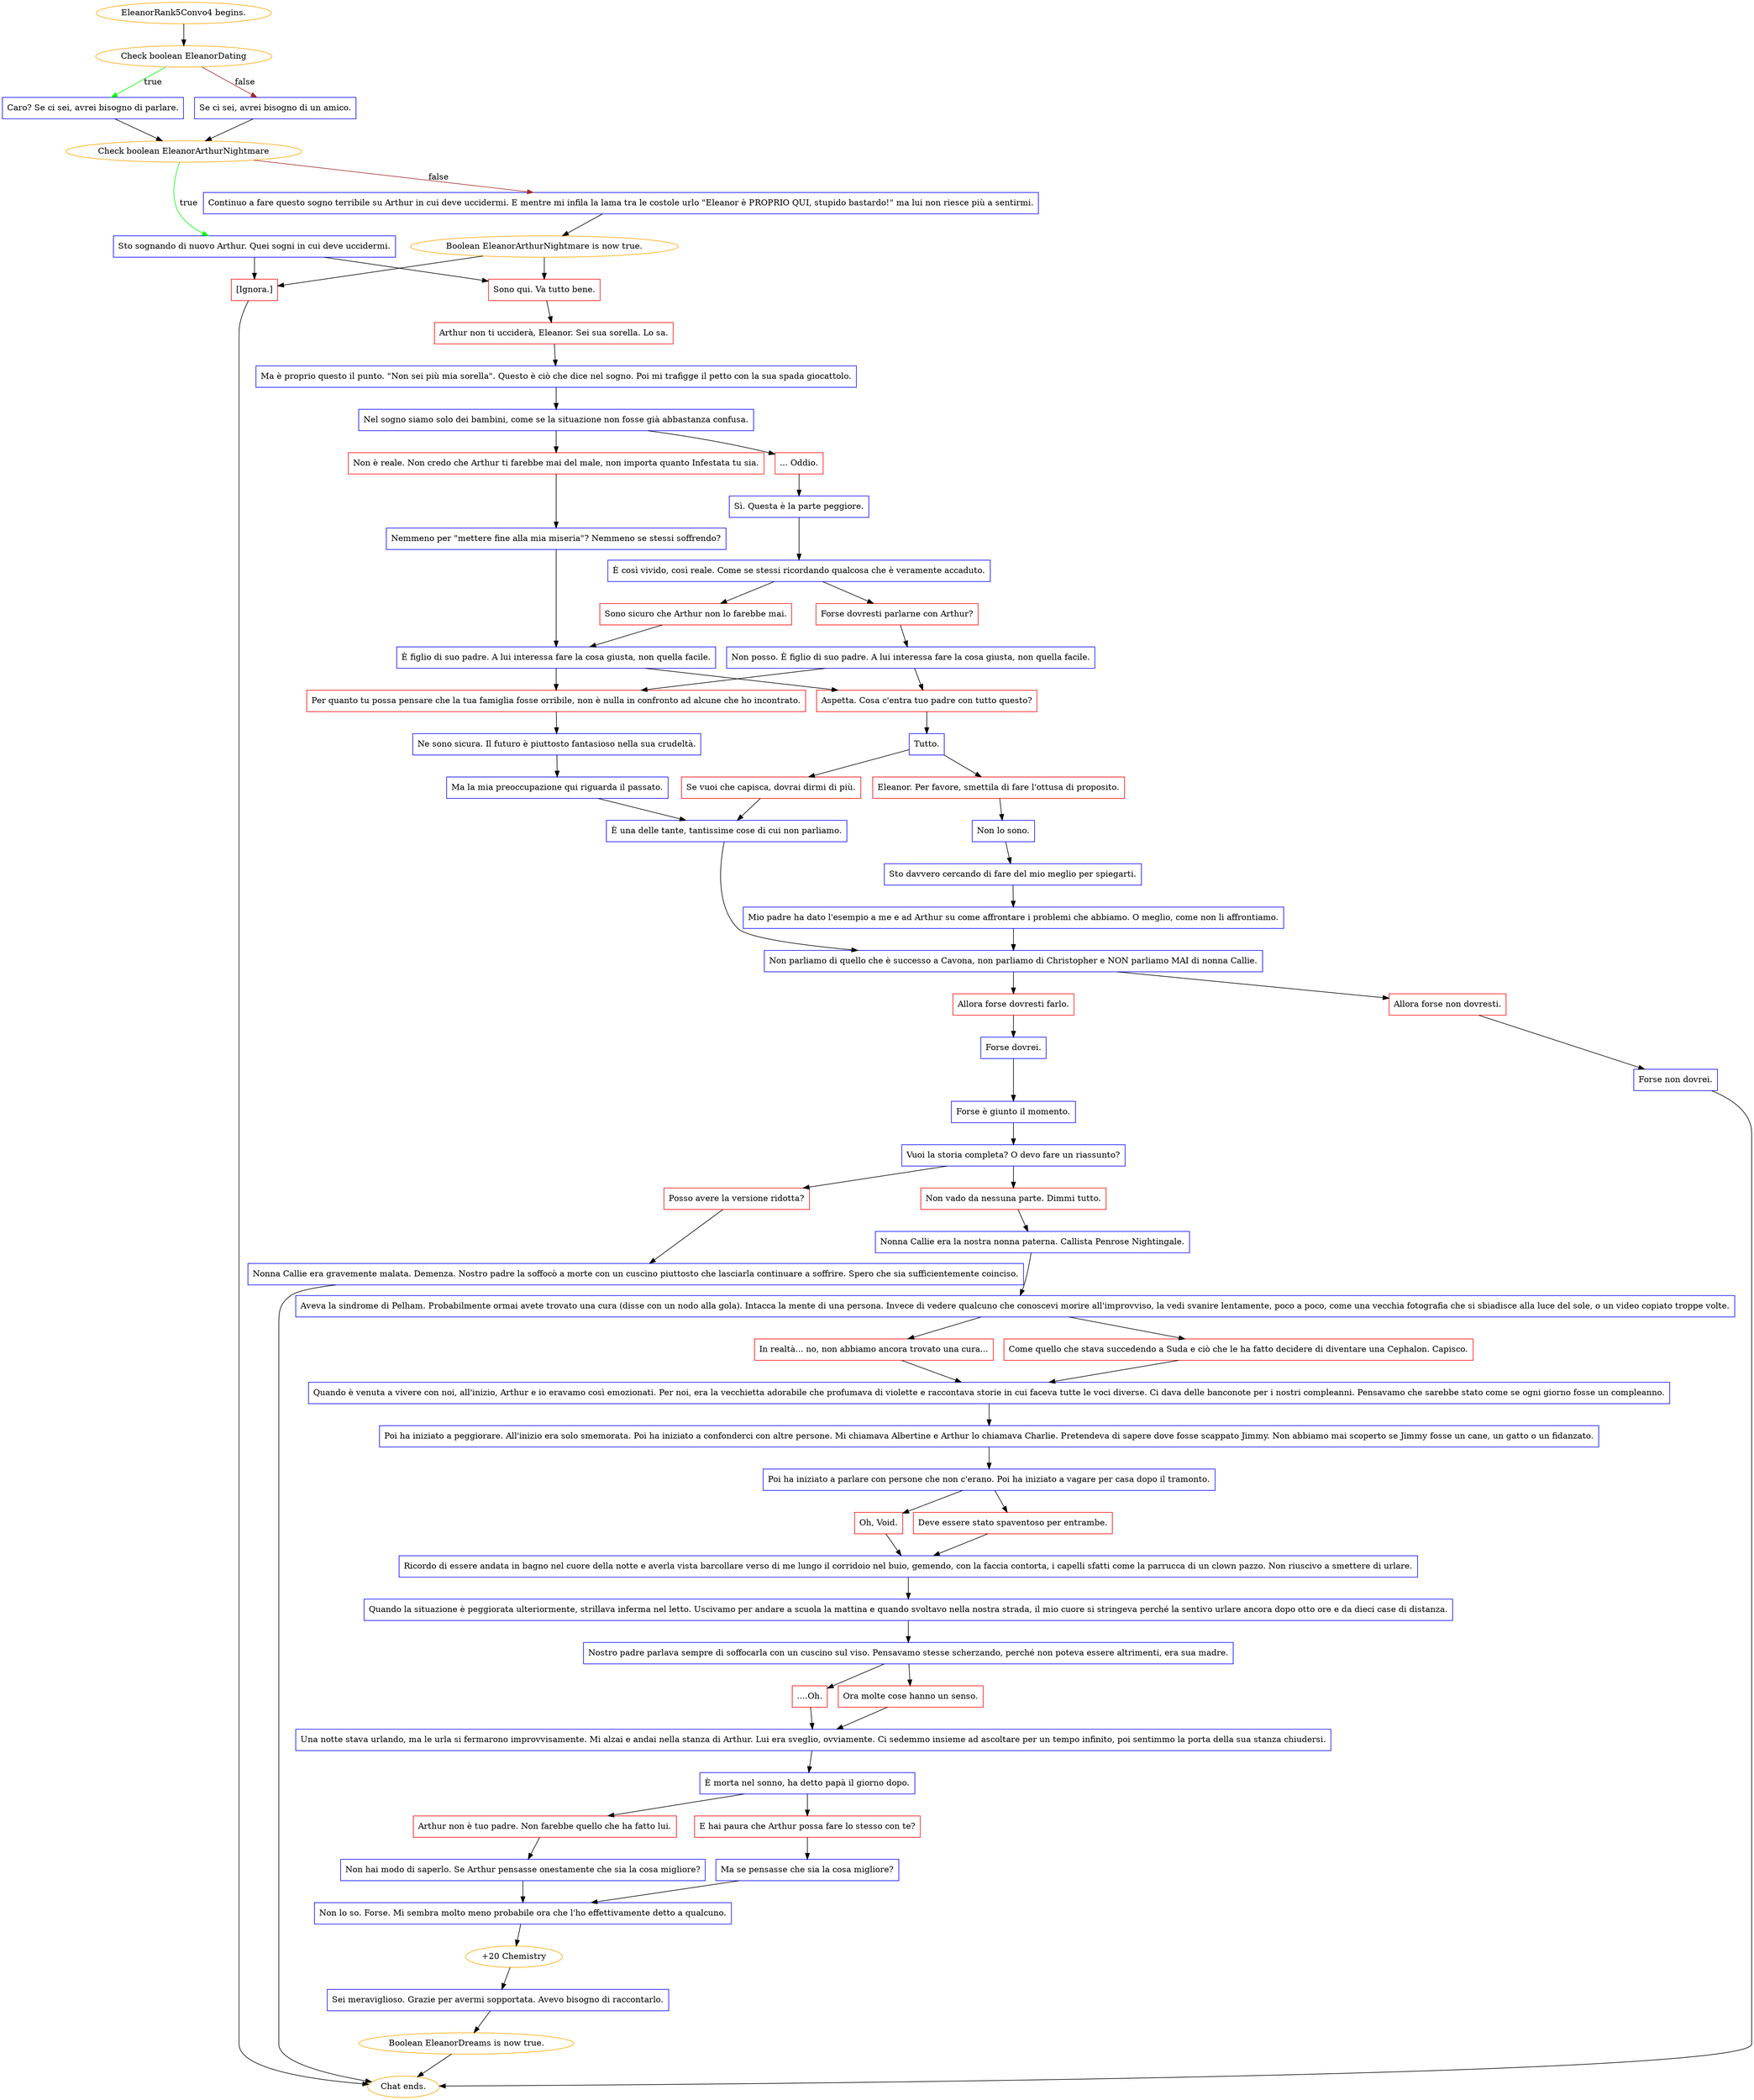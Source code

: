 digraph {
	"EleanorRank5Convo4 begins." [color=orange];
		"EleanorRank5Convo4 begins." -> j3881205893;
	j3881205893 [label="Check boolean EleanorDating",color=orange];
		j3881205893 -> j3089580839 [label=true,color=green];
		j3881205893 -> j750803076 [label=false,color=brown];
	j3089580839 [label="Caro? Se ci sei, avrei bisogno di parlare.",shape=box,color=blue];
		j3089580839 -> j3704551816;
	j750803076 [label="Se ci sei, avrei bisogno di un amico.",shape=box,color=blue];
		j750803076 -> j3704551816;
	j3704551816 [label="Check boolean EleanorArthurNightmare",color=orange];
		j3704551816 -> j2726899315 [label=true,color=green];
		j3704551816 -> j585441128 [label=false,color=brown];
	j2726899315 [label="Sto sognando di nuovo Arthur. Quei sogni in cui deve uccidermi.",shape=box,color=blue];
		j2726899315 -> j3269412094;
		j2726899315 -> j4060732423;
	j585441128 [label="Continuo a fare questo sogno terribile su Arthur in cui deve uccidermi. E mentre mi infila la lama tra le costole urlo \"Eleanor è PROPRIO QUI, stupido bastardo!\" ma lui non riesce più a sentirmi.",shape=box,color=blue];
		j585441128 -> j561526907;
	j3269412094 [label="Sono qui. Va tutto bene.",shape=box,color=red];
		j3269412094 -> j382560074;
	j4060732423 [label="[Ignora.]",shape=box,color=red];
		j4060732423 -> "Chat ends.";
	j561526907 [label="Boolean EleanorArthurNightmare is now true.",color=orange];
		j561526907 -> j3269412094;
		j561526907 -> j4060732423;
	j382560074 [label="Arthur non ti ucciderà, Eleanor. Sei sua sorella. Lo sa.",shape=box,color=red];
		j382560074 -> j714885260;
	"Chat ends." [color=orange];
	j714885260 [label="Ma è proprio questo il punto. \"Non sei più mia sorella\". Questo è ciò che dice nel sogno. Poi mi trafigge il petto con la sua spada giocattolo.",shape=box,color=blue];
		j714885260 -> j259250780;
	j259250780 [label="Nel sogno siamo solo dei bambini, come se la situazione non fosse già abbastanza confusa.",shape=box,color=blue];
		j259250780 -> j1372761387;
		j259250780 -> j3396283757;
	j1372761387 [label="Non è reale. Non credo che Arthur ti farebbe mai del male, non importa quanto Infestata tu sia.",shape=box,color=red];
		j1372761387 -> j466137956;
	j3396283757 [label="... Oddio.",shape=box,color=red];
		j3396283757 -> j1375452589;
	j466137956 [label="Nemmeno per \"mettere fine alla mia miseria\"? Nemmeno se stessi soffrendo?",shape=box,color=blue];
		j466137956 -> j1141195011;
	j1375452589 [label="Sì. Questa è la parte peggiore.",shape=box,color=blue];
		j1375452589 -> j559493773;
	j1141195011 [label="È figlio di suo padre. A lui interessa fare la cosa giusta, non quella facile.",shape=box,color=blue];
		j1141195011 -> j3820809226;
		j1141195011 -> j3106486491;
	j559493773 [label="È così vivido, così reale. Come se stessi ricordando qualcosa che è veramente accaduto.",shape=box,color=blue];
		j559493773 -> j1976885771;
		j559493773 -> j3527166130;
	j3820809226 [label="Per quanto tu possa pensare che la tua famiglia fosse orribile, non è nulla in confronto ad alcune che ho incontrato.",shape=box,color=red];
		j3820809226 -> j3261019980;
	j3106486491 [label="Aspetta. Cosa c'entra tuo padre con tutto questo?",shape=box,color=red];
		j3106486491 -> j2281790233;
	j1976885771 [label="Sono sicuro che Arthur non lo farebbe mai.",shape=box,color=red];
		j1976885771 -> j1141195011;
	j3527166130 [label="Forse dovresti parlarne con Arthur?",shape=box,color=red];
		j3527166130 -> j3374342532;
	j3261019980 [label="Ne sono sicura. Il futuro è piuttosto fantasioso nella sua crudeltà.",shape=box,color=blue];
		j3261019980 -> j2042636025;
	j2281790233 [label="Tutto.",shape=box,color=blue];
		j2281790233 -> j3045684462;
		j2281790233 -> j3695271249;
	j3374342532 [label="Non posso. È figlio di suo padre. A lui interessa fare la cosa giusta, non quella facile.",shape=box,color=blue];
		j3374342532 -> j3820809226;
		j3374342532 -> j3106486491;
	j2042636025 [label="Ma la mia preoccupazione qui riguarda il passato.",shape=box,color=blue];
		j2042636025 -> j1326726641;
	j3045684462 [label="Se vuoi che capisca, dovrai dirmi di più.",shape=box,color=red];
		j3045684462 -> j1326726641;
	j3695271249 [label="Eleanor. Per favore, smettila di fare l'ottusa di proposito.",shape=box,color=red];
		j3695271249 -> j122844260;
	j1326726641 [label="È una delle tante, tantissime cose di cui non parliamo.",shape=box,color=blue];
		j1326726641 -> j573212242;
	j122844260 [label="Non lo sono.",shape=box,color=blue];
		j122844260 -> j1421702907;
	j573212242 [label="Non parliamo di quello che è successo a Cavona, non parliamo di Christopher e NON parliamo MAI di nonna Callie.",shape=box,color=blue];
		j573212242 -> j1515045867;
		j573212242 -> j2004283347;
	j1421702907 [label="Sto davvero cercando di fare del mio meglio per spiegarti.",shape=box,color=blue];
		j1421702907 -> j2243526059;
	j1515045867 [label="Allora forse non dovresti.",shape=box,color=red];
		j1515045867 -> j250723457;
	j2004283347 [label="Allora forse dovresti farlo.",shape=box,color=red];
		j2004283347 -> j1476076026;
	j2243526059 [label="Mio padre ha dato l'esempio a me e ad Arthur su come affrontare i problemi che abbiamo. O meglio, come non li affrontiamo.",shape=box,color=blue];
		j2243526059 -> j573212242;
	j250723457 [label="Forse non dovrei.",shape=box,color=blue];
		j250723457 -> "Chat ends.";
	j1476076026 [label="Forse dovrei.",shape=box,color=blue];
		j1476076026 -> j1286582950;
	j1286582950 [label="Forse è giunto il momento.",shape=box,color=blue];
		j1286582950 -> j448479728;
	j448479728 [label="Vuoi la storia completa? O devo fare un riassunto?",shape=box,color=blue];
		j448479728 -> j4126863623;
		j448479728 -> j1003858228;
	j4126863623 [label="Non vado da nessuna parte. Dimmi tutto.",shape=box,color=red];
		j4126863623 -> j964935225;
	j1003858228 [label="Posso avere la versione ridotta?",shape=box,color=red];
		j1003858228 -> j3893857674;
	j964935225 [label="Nonna Callie era la nostra nonna paterna. Callista Penrose Nightingale.",shape=box,color=blue];
		j964935225 -> j3756215846;
	j3893857674 [label="Nonna Callie era gravemente malata. Demenza. Nostro padre la soffocò a morte con un cuscino piuttosto che lasciarla continuare a soffrire. Spero che sia sufficientemente coinciso.",shape=box,color=blue];
		j3893857674 -> "Chat ends.";
	j3756215846 [label="Aveva la sindrome di Pelham. Probabilmente ormai avete trovato una cura (disse con un nodo alla gola). Intacca la mente di una persona. Invece di vedere qualcuno che conoscevi morire all'improvviso, la vedi svanire lentamente, poco a poco, come una vecchia fotografia che si sbiadisce alla luce del sole, o un video copiato troppe volte.",shape=box,color=blue];
		j3756215846 -> j3558570901;
		j3756215846 -> j216578486;
	j3558570901 [label="Come quello che stava succedendo a Suda e ciò che le ha fatto decidere di diventare una Cephalon. Capisco.",shape=box,color=red];
		j3558570901 -> j1548414448;
	j216578486 [label="In realtà... no, non abbiamo ancora trovato una cura...",shape=box,color=red];
		j216578486 -> j1548414448;
	j1548414448 [label="Quando è venuta a vivere con noi, all'inizio, Arthur e io eravamo così emozionati. Per noi, era la vecchietta adorabile che profumava di violette e raccontava storie in cui faceva tutte le voci diverse. Ci dava delle banconote per i nostri compleanni. Pensavamo che sarebbe stato come se ogni giorno fosse un compleanno.",shape=box,color=blue];
		j1548414448 -> j793705392;
	j793705392 [label="Poi ha iniziato a peggiorare. All'inizio era solo smemorata. Poi ha iniziato a confonderci con altre persone. Mi chiamava Albertine e Arthur lo chiamava Charlie. Pretendeva di sapere dove fosse scappato Jimmy. Non abbiamo mai scoperto se Jimmy fosse un cane, un gatto o un fidanzato.",shape=box,color=blue];
		j793705392 -> j3915415511;
	j3915415511 [label="Poi ha iniziato a parlare con persone che non c'erano. Poi ha iniziato a vagare per casa dopo il tramonto.",shape=box,color=blue];
		j3915415511 -> j3698685326;
		j3915415511 -> j275823876;
	j3698685326 [label="Deve essere stato spaventoso per entrambe.",shape=box,color=red];
		j3698685326 -> j4245073445;
	j275823876 [label="Oh, Void.",shape=box,color=red];
		j275823876 -> j4245073445;
	j4245073445 [label="Ricordo di essere andata in bagno nel cuore della notte e averla vista barcollare verso di me lungo il corridoio nel buio, gemendo, con la faccia contorta, i capelli sfatti come la parrucca di un clown pazzo. Non riuscivo a smettere di urlare.",shape=box,color=blue];
		j4245073445 -> j4107767163;
	j4107767163 [label="Quando la situazione è peggiorata ulteriormente, strillava inferma nel letto. Uscivamo per andare a scuola la mattina e quando svoltavo nella nostra strada, il mio cuore si stringeva perché la sentivo urlare ancora dopo otto ore e da dieci case di distanza.",shape=box,color=blue];
		j4107767163 -> j465907935;
	j465907935 [label="Nostro padre parlava sempre di soffocarla con un cuscino sul viso. Pensavamo stesse scherzando, perché non poteva essere altrimenti, era sua madre.",shape=box,color=blue];
		j465907935 -> j213405665;
		j465907935 -> j3142430134;
	j213405665 [label="Ora molte cose hanno un senso.",shape=box,color=red];
		j213405665 -> j3526407091;
	j3142430134 [label="....Oh.",shape=box,color=red];
		j3142430134 -> j3526407091;
	j3526407091 [label="Una notte stava urlando, ma le urla si fermarono improvvisamente. Mi alzai e andai nella stanza di Arthur. Lui era sveglio, ovviamente. Ci sedemmo insieme ad ascoltare per un tempo infinito, poi sentimmo la porta della sua stanza chiudersi.",shape=box,color=blue];
		j3526407091 -> j3885875220;
	j3885875220 [label="È morta nel sonno, ha detto papà il giorno dopo.",shape=box,color=blue];
		j3885875220 -> j3374208187;
		j3885875220 -> j3837117052;
	j3374208187 [label="E hai paura che Arthur possa fare lo stesso con te?",shape=box,color=red];
		j3374208187 -> j2763138977;
	j3837117052 [label="Arthur non è tuo padre. Non farebbe quello che ha fatto lui.",shape=box,color=red];
		j3837117052 -> j2056368229;
	j2763138977 [label="Ma se pensasse che sia la cosa migliore?",shape=box,color=blue];
		j2763138977 -> j2513978725;
	j2056368229 [label="Non hai modo di saperlo. Se Arthur pensasse onestamente che sia la cosa migliore?",shape=box,color=blue];
		j2056368229 -> j2513978725;
	j2513978725 [label="Non lo so. Forse. Mi sembra molto meno probabile ora che l'ho effettivamente detto a qualcuno.",shape=box,color=blue];
		j2513978725 -> j872906728;
	j872906728 [label="+20 Chemistry",color=orange];
		j872906728 -> j2192047170;
	j2192047170 [label="Sei meraviglioso. Grazie per avermi sopportata. Avevo bisogno di raccontarlo.",shape=box,color=blue];
		j2192047170 -> j2043428571;
	j2043428571 [label="Boolean EleanorDreams is now true.",color=orange];
		j2043428571 -> "Chat ends.";
}